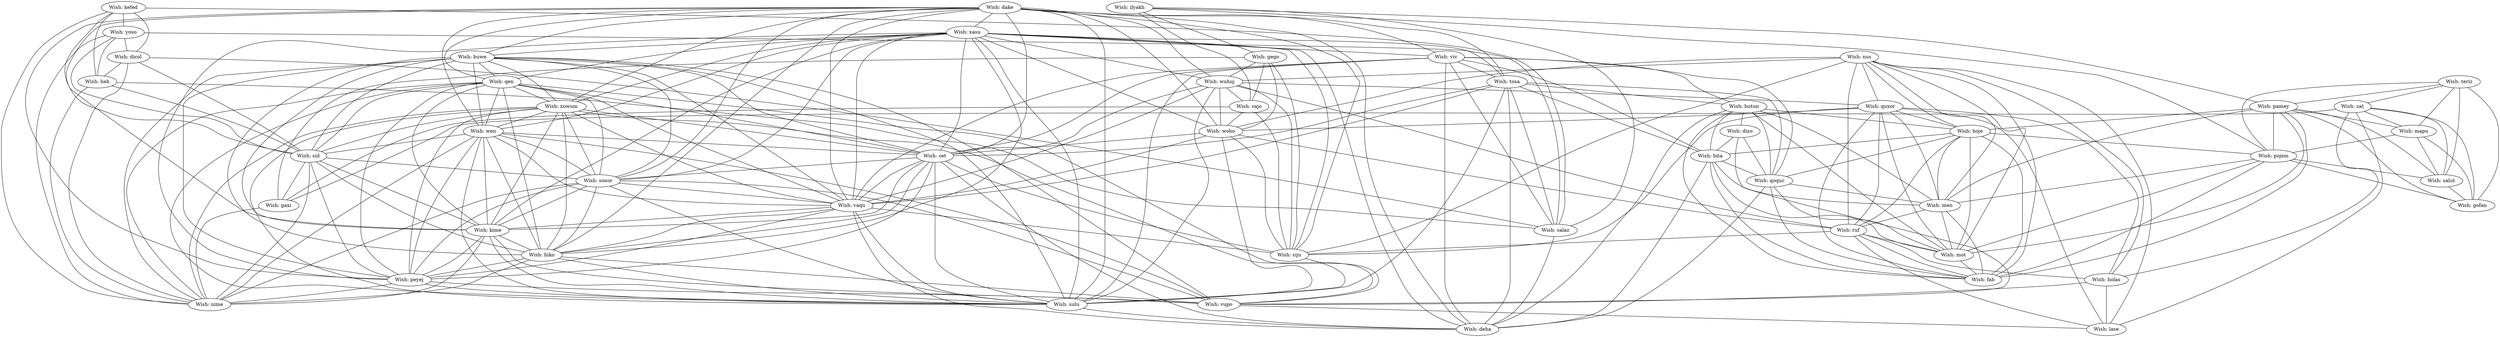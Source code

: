 strict graph  {
	"Wish: ilyakh" -- "Wish: pamey"	 [weight=0.666666666667];
	"Wish: ilyakh" -- "Wish: salaz"	 [weight=0.666666666667];
	"Wish: ilyakh" -- "Wish: gego"	 [weight=0.666666666667];
	"Wish: ilyakh" -- "Wish: pojem"	 [weight=0.666666666667];
	"Wish: ilyakh" -- "Wish: cajo"	 [weight=0.666666666667];
	"Wish: dake" -- "Wish: siju"	 [weight=0.666666666667];
	"Wish: dake" -- "Wish: hiko"	 [weight=0.666666666667];
	"Wish: dake" -- "Wish: wuhuj"	 [weight=0.666666666667];
	"Wish: dake" -- "Wish: sulu"	 [weight=1.0];
	"Wish: dake" -- "Wish: tosa"	 [weight=0.666666666667];
	"Wish: dake" -- "Wish: deha"	 [weight=0.666666666667];
	"Wish: dake" -- "Wish: wen"	 [weight=0.666666666667];
	"Wish: dake" -- "Wish: peyej"	 [weight=0.666666666667];
	"Wish: dake" -- "Wish: viv"	 [weight=0.666666666667];
	"Wish: dake" -- "Wish: woho"	 [weight=0.666666666667];
	"Wish: dake" -- "Wish: xowum"	 [weight=0.666666666667];
	"Wish: dake" -- "Wish: xasu"	 [weight=1.0];
	"Wish: dake" -- "Wish: cet"	 [weight=1.0];
	"Wish: dake" -- "Wish: soxor"	 [weight=0.666666666667];
	"Wish: dake" -- "Wish: qen"	 [weight=0.666666666667];
	"Wish: dake" -- "Wish: vaqu"	 [weight=1.0];
	"Wish: dake" -- "Wish: buwe"	 [weight=0.666666666667];
	"Wish: dake" -- "Wish: kime"	 [weight=0.666666666667];
	"Wish: xasu" -- "Wish: siju"	 [weight=0.666666666667];
	"Wish: xasu" -- "Wish: hiko"	 [weight=0.666666666667];
	"Wish: xasu" -- "Wish: wuhuj"	 [weight=0.666666666667];
	"Wish: xasu" -- "Wish: sulu"	 [weight=1.0];
	"Wish: xasu" -- "Wish: tosa"	 [weight=0.666666666667];
	"Wish: xasu" -- "Wish: deha"	 [weight=0.666666666667];
	"Wish: xasu" -- "Wish: wen"	 [weight=0.666666666667];
	"Wish: xasu" -- "Wish: peyej"	 [weight=0.666666666667];
	"Wish: xasu" -- "Wish: viv"	 [weight=0.666666666667];
	"Wish: xasu" -- "Wish: woho"	 [weight=0.666666666667];
	"Wish: xasu" -- "Wish: xowum"	 [weight=0.666666666667];
	"Wish: xasu" -- "Wish: cet"	 [weight=1.0];
	"Wish: xasu" -- "Wish: soxor"	 [weight=0.666666666667];
	"Wish: xasu" -- "Wish: qen"	 [weight=0.666666666667];
	"Wish: xasu" -- "Wish: vaqu"	 [weight=1.0];
	"Wish: xasu" -- "Wish: buwe"	 [weight=0.666666666667];
	"Wish: xasu" -- "Wish: kime"	 [weight=0.666666666667];
	"Wish: buwe" -- "Wish: hiko"	 [weight=1.0];
	"Wish: buwe" -- "Wish: peyej"	 [weight=1.0];
	"Wish: buwe" -- "Wish: sulu"	 [weight=0.666666666667];
	"Wish: buwe" -- "Wish: vupo"	 [weight=0.666666666667];
	"Wish: buwe" -- "Wish: nime"	 [weight=0.666666666667];
	"Wish: buwe" -- "Wish: wen"	 [weight=1.0];
	"Wish: buwe" -- "Wish: sid"	 [weight=0.666666666667];
	"Wish: buwe" -- "Wish: cet"	 [weight=0.666666666667];
	"Wish: buwe" -- "Wish: soxor"	 [weight=1.0];
	"Wish: buwe" -- "Wish: qen"	 [weight=1.0];
	"Wish: buwe" -- "Wish: vaqu"	 [weight=0.666666666667];
	"Wish: buwe" -- "Wish: xowum"	 [weight=1.0];
	"Wish: buwe" -- "Wish: kime"	 [weight=1.0];
	"Wish: nus" -- "Wish: siju"	 [weight=0.666666666667];
	"Wish: nus" -- "Wish: wuhuj"	 [weight=0.666666666667];
	"Wish: nus" -- "Wish: lase"	 [weight=0.666666666667];
	"Wish: nus" -- "Wish: quxor"	 [weight=1.0];
	"Wish: nus" -- "Wish: hoje"	 [weight=0.666666666667];
	"Wish: nus" -- "Wish: woho"	 [weight=0.666666666667];
	"Wish: nus" -- "Wish: men"	 [weight=0.666666666667];
	"Wish: nus" -- "Wish: ruf"	 [weight=1.0];
	"Wish: nus" -- "Wish: mot"	 [weight=0.666666666667];
	"Wish: nus" -- "Wish: holas"	 [weight=0.666666666667];
	"Wish: nus" -- "Wish: fab"	 [weight=0.666666666667];
	"Wish: qen" -- "Wish: hiko"	 [weight=1.0];
	"Wish: qen" -- "Wish: peyej"	 [weight=1.0];
	"Wish: qen" -- "Wish: sulu"	 [weight=0.666666666667];
	"Wish: qen" -- "Wish: vupo"	 [weight=0.666666666667];
	"Wish: qen" -- "Wish: nime"	 [weight=0.666666666667];
	"Wish: qen" -- "Wish: wen"	 [weight=1.0];
	"Wish: qen" -- "Wish: vaqu"	 [weight=0.666666666667];
	"Wish: qen" -- "Wish: sid"	 [weight=0.666666666667];
	"Wish: qen" -- "Wish: soxor"	 [weight=1.0];
	"Wish: qen" -- "Wish: cet"	 [weight=0.666666666667];
	"Wish: qen" -- "Wish: xowum"	 [weight=1.0];
	"Wish: qen" -- "Wish: kime"	 [weight=1.0];
	"Wish: kefed" -- "Wish: yoso"	 [weight=1.0];
	"Wish: kefed" -- "Wish: nime"	 [weight=0.666666666667];
	"Wish: kefed" -- "Wish: salaz"	 [weight=0.666666666667];
	"Wish: kefed" -- "Wish: dicol"	 [weight=1.0];
	"Wish: kefed" -- "Wish: heh"	 [weight=1.0];
	"Wish: kefed" -- "Wish: sid"	 [weight=0.666666666667];
	"Wish: xowum" -- "Wish: hiko"	 [weight=1.0];
	"Wish: xowum" -- "Wish: peyej"	 [weight=1.0];
	"Wish: xowum" -- "Wish: sulu"	 [weight=0.666666666667];
	"Wish: xowum" -- "Wish: vupo"	 [weight=0.666666666667];
	"Wish: xowum" -- "Wish: nime"	 [weight=0.666666666667];
	"Wish: xowum" -- "Wish: wen"	 [weight=1.0];
	"Wish: xowum" -- "Wish: vaqu"	 [weight=0.666666666667];
	"Wish: xowum" -- "Wish: sid"	 [weight=0.666666666667];
	"Wish: xowum" -- "Wish: soxor"	 [weight=1.0];
	"Wish: xowum" -- "Wish: cet"	 [weight=0.666666666667];
	"Wish: xowum" -- "Wish: kime"	 [weight=1.0];
	"Wish: viv" -- "Wish: sulu"	 [weight=0.666666666667];
	"Wish: viv" -- "Wish: tosa"	 [weight=1.0];
	"Wish: viv" -- "Wish: butun"	 [weight=0.666666666667];
	"Wish: viv" -- "Wish: salaz"	 [weight=0.666666666667];
	"Wish: viv" -- "Wish: deha"	 [weight=1.0];
	"Wish: viv" -- "Wish: bita"	 [weight=0.666666666667];
	"Wish: viv" -- "Wish: qoquc"	 [weight=0.666666666667];
	"Wish: viv" -- "Wish: cet"	 [weight=0.666666666667];
	"Wish: viv" -- "Wish: vaqu"	 [weight=0.666666666667];
	"Wish: gego" -- "Wish: siju"	 [weight=0.666666666667];
	"Wish: gego" -- "Wish: wuhuj"	 [weight=0.666666666667];
	"Wish: gego" -- "Wish: cajo"	 [weight=1.0];
	"Wish: gego" -- "Wish: gaxi"	 [weight=0.666666666667];
	"Wish: gego" -- "Wish: woho"	 [weight=0.666666666667];
	"Wish: yoso" -- "Wish: nime"	 [weight=0.666666666667];
	"Wish: yoso" -- "Wish: salaz"	 [weight=0.666666666667];
	"Wish: yoso" -- "Wish: dicol"	 [weight=1.0];
	"Wish: yoso" -- "Wish: heh"	 [weight=1.0];
	"Wish: yoso" -- "Wish: sid"	 [weight=0.666666666667];
	"Wish: teriz" -- "Wish: gofan"	 [weight=1.0];
	"Wish: teriz" -- "Wish: zat"	 [weight=0.666666666667];
	"Wish: teriz" -- "Wish: pamey"	 [weight=0.666666666667];
	"Wish: teriz" -- "Wish: mapu"	 [weight=1.0];
	"Wish: teriz" -- "Wish: pojem"	 [weight=0.666666666667];
	"Wish: teriz" -- "Wish: salut"	 [weight=1.0];
	"Wish: wuhuj" -- "Wish: siju"	 [weight=1.0];
	"Wish: wuhuj" -- "Wish: sulu"	 [weight=0.666666666667];
	"Wish: wuhuj" -- "Wish: quxor"	 [weight=0.666666666667];
	"Wish: wuhuj" -- "Wish: cajo"	 [weight=0.666666666667];
	"Wish: wuhuj" -- "Wish: woho"	 [weight=1.0];
	"Wish: wuhuj" -- "Wish: ruf"	 [weight=0.666666666667];
	"Wish: wuhuj" -- "Wish: cet"	 [weight=0.666666666667];
	"Wish: wuhuj" -- "Wish: vaqu"	 [weight=0.666666666667];
	"Wish: zat" -- "Wish: gofan"	 [weight=0.666666666667];
	"Wish: zat" -- "Wish: lase"	 [weight=0.666666666667];
	"Wish: zat" -- "Wish: mapu"	 [weight=0.666666666667];
	"Wish: zat" -- "Wish: gaxi"	 [weight=0.666666666667];
	"Wish: zat" -- "Wish: holas"	 [weight=0.666666666667];
	"Wish: zat" -- "Wish: salut"	 [weight=0.666666666667];
	"Wish: tosa" -- "Wish: sulu"	 [weight=0.666666666667];
	"Wish: tosa" -- "Wish: butun"	 [weight=0.666666666667];
	"Wish: tosa" -- "Wish: salaz"	 [weight=0.666666666667];
	"Wish: tosa" -- "Wish: deha"	 [weight=1.0];
	"Wish: tosa" -- "Wish: bita"	 [weight=0.666666666667];
	"Wish: tosa" -- "Wish: qoquc"	 [weight=0.666666666667];
	"Wish: tosa" -- "Wish: cet"	 [weight=0.666666666667];
	"Wish: tosa" -- "Wish: vaqu"	 [weight=0.666666666667];
	"Wish: butun" -- "Wish: diso"	 [weight=0.666666666667];
	"Wish: butun" -- "Wish: deha"	 [weight=0.666666666667];
	"Wish: butun" -- "Wish: hoje"	 [weight=0.666666666667];
	"Wish: butun" -- "Wish: bita"	 [weight=1.0];
	"Wish: butun" -- "Wish: qoquc"	 [weight=1.0];
	"Wish: butun" -- "Wish: men"	 [weight=0.666666666667];
	"Wish: butun" -- "Wish: mot"	 [weight=0.666666666667];
	"Wish: butun" -- "Wish: fab"	 [weight=0.666666666667];
	"Wish: diso" -- "Wish: vupo"	 [weight=0.666666666667];
	"Wish: diso" -- "Wish: bita"	 [weight=0.666666666667];
	"Wish: diso" -- "Wish: qoquc"	 [weight=0.666666666667];
	"Wish: pamey" -- "Wish: gofan"	 [weight=0.666666666667];
	"Wish: pamey" -- "Wish: hoje"	 [weight=0.666666666667];
	"Wish: pamey" -- "Wish: mapu"	 [weight=0.666666666667];
	"Wish: pamey" -- "Wish: pojem"	 [weight=1.0];
	"Wish: pamey" -- "Wish: men"	 [weight=0.666666666667];
	"Wish: pamey" -- "Wish: mot"	 [weight=0.666666666667];
	"Wish: pamey" -- "Wish: fab"	 [weight=0.666666666667];
	"Wish: pamey" -- "Wish: salut"	 [weight=0.666666666667];
	"Wish: quxor" -- "Wish: siju"	 [weight=0.666666666667];
	"Wish: quxor" -- "Wish: lase"	 [weight=0.666666666667];
	"Wish: quxor" -- "Wish: hoje"	 [weight=0.666666666667];
	"Wish: quxor" -- "Wish: woho"	 [weight=0.666666666667];
	"Wish: quxor" -- "Wish: men"	 [weight=0.666666666667];
	"Wish: quxor" -- "Wish: ruf"	 [weight=1.0];
	"Wish: quxor" -- "Wish: mot"	 [weight=0.666666666667];
	"Wish: quxor" -- "Wish: holas"	 [weight=0.666666666667];
	"Wish: quxor" -- "Wish: fab"	 [weight=0.666666666667];
	"Wish: dicol" -- "Wish: nime"	 [weight=0.666666666667];
	"Wish: dicol" -- "Wish: salaz"	 [weight=0.666666666667];
	"Wish: dicol" -- "Wish: heh"	 [weight=1.0];
	"Wish: dicol" -- "Wish: sid"	 [weight=0.666666666667];
	"Wish: hoje" -- "Wish: bita"	 [weight=0.666666666667];
	"Wish: hoje" -- "Wish: qoquc"	 [weight=0.666666666667];
	"Wish: hoje" -- "Wish: pojem"	 [weight=0.666666666667];
	"Wish: hoje" -- "Wish: men"	 [weight=1.0];
	"Wish: hoje" -- "Wish: ruf"	 [weight=0.666666666667];
	"Wish: hoje" -- "Wish: mot"	 [weight=1.0];
	"Wish: hoje" -- "Wish: fab"	 [weight=1.0];
	"Wish: wen" -- "Wish: hiko"	 [weight=1.0];
	"Wish: wen" -- "Wish: peyej"	 [weight=1.0];
	"Wish: wen" -- "Wish: sulu"	 [weight=0.666666666667];
	"Wish: wen" -- "Wish: vupo"	 [weight=0.666666666667];
	"Wish: wen" -- "Wish: nime"	 [weight=0.666666666667];
	"Wish: wen" -- "Wish: sid"	 [weight=0.666666666667];
	"Wish: wen" -- "Wish: cet"	 [weight=0.666666666667];
	"Wish: wen" -- "Wish: soxor"	 [weight=1.0];
	"Wish: wen" -- "Wish: vaqu"	 [weight=0.666666666667];
	"Wish: wen" -- "Wish: kime"	 [weight=1.0];
	"Wish: bita" -- "Wish: deha"	 [weight=0.666666666667];
	"Wish: bita" -- "Wish: qoquc"	 [weight=1.0];
	"Wish: bita" -- "Wish: men"	 [weight=0.666666666667];
	"Wish: bita" -- "Wish: mot"	 [weight=0.666666666667];
	"Wish: bita" -- "Wish: fab"	 [weight=0.666666666667];
	"Wish: qoquc" -- "Wish: deha"	 [weight=0.666666666667];
	"Wish: qoquc" -- "Wish: men"	 [weight=0.666666666667];
	"Wish: qoquc" -- "Wish: mot"	 [weight=0.666666666667];
	"Wish: qoquc" -- "Wish: fab"	 [weight=0.666666666667];
	"Wish: mapu" -- "Wish: gofan"	 [weight=1.0];
	"Wish: mapu" -- "Wish: pojem"	 [weight=0.666666666667];
	"Wish: mapu" -- "Wish: salut"	 [weight=1.0];
	"Wish: heh" -- "Wish: nime"	 [weight=0.666666666667];
	"Wish: heh" -- "Wish: salaz"	 [weight=0.666666666667];
	"Wish: heh" -- "Wish: sid"	 [weight=0.666666666667];
	"Wish: cajo" -- "Wish: siju"	 [weight=0.666666666667];
	"Wish: cajo" -- "Wish: gaxi"	 [weight=0.666666666667];
	"Wish: cajo" -- "Wish: woho"	 [weight=0.666666666667];
	"Wish: sid" -- "Wish: hiko"	 [weight=0.666666666667];
	"Wish: sid" -- "Wish: peyej"	 [weight=0.666666666667];
	"Wish: sid" -- "Wish: nime"	 [weight=1.0];
	"Wish: sid" -- "Wish: gaxi"	 [weight=0.666666666667];
	"Wish: sid" -- "Wish: soxor"	 [weight=0.666666666667];
	"Wish: sid" -- "Wish: kime"	 [weight=0.666666666667];
	"Wish: gaxi" -- "Wish: nime"	 [weight=0.666666666667];
	"Wish: pojem" -- "Wish: gofan"	 [weight=0.666666666667];
	"Wish: pojem" -- "Wish: men"	 [weight=0.666666666667];
	"Wish: pojem" -- "Wish: mot"	 [weight=0.666666666667];
	"Wish: pojem" -- "Wish: fab"	 [weight=0.666666666667];
	"Wish: pojem" -- "Wish: salut"	 [weight=0.666666666667];
	"Wish: woho" -- "Wish: siju"	 [weight=1.0];
	"Wish: woho" -- "Wish: sulu"	 [weight=0.666666666667];
	"Wish: woho" -- "Wish: ruf"	 [weight=0.666666666667];
	"Wish: woho" -- "Wish: cet"	 [weight=0.666666666667];
	"Wish: woho" -- "Wish: vaqu"	 [weight=0.666666666667];
	"Wish: men" -- "Wish: ruf"	 [weight=0.666666666667];
	"Wish: men" -- "Wish: mot"	 [weight=1.0];
	"Wish: men" -- "Wish: fab"	 [weight=1.0];
	"Wish: ruf" -- "Wish: siju"	 [weight=0.666666666667];
	"Wish: ruf" -- "Wish: lase"	 [weight=0.666666666667];
	"Wish: ruf" -- "Wish: mot"	 [weight=0.666666666667];
	"Wish: ruf" -- "Wish: holas"	 [weight=0.666666666667];
	"Wish: ruf" -- "Wish: fab"	 [weight=0.666666666667];
	"Wish: mot" -- "Wish: fab"	 [weight=1.0];
	"Wish: holas" -- "Wish: vupo"	 [weight=0.666666666667];
	"Wish: holas" -- "Wish: lase"	 [weight=1.0];
	"Wish: cet" -- "Wish: siju"	 [weight=0.666666666667];
	"Wish: cet" -- "Wish: hiko"	 [weight=0.666666666667];
	"Wish: cet" -- "Wish: sulu"	 [weight=1.0];
	"Wish: cet" -- "Wish: deha"	 [weight=0.666666666667];
	"Wish: cet" -- "Wish: peyej"	 [weight=0.666666666667];
	"Wish: cet" -- "Wish: soxor"	 [weight=0.666666666667];
	"Wish: cet" -- "Wish: vaqu"	 [weight=1.0];
	"Wish: cet" -- "Wish: kime"	 [weight=0.666666666667];
	"Wish: soxor" -- "Wish: hiko"	 [weight=1.0];
	"Wish: soxor" -- "Wish: peyej"	 [weight=1.0];
	"Wish: soxor" -- "Wish: sulu"	 [weight=0.666666666667];
	"Wish: soxor" -- "Wish: vupo"	 [weight=0.666666666667];
	"Wish: soxor" -- "Wish: nime"	 [weight=0.666666666667];
	"Wish: soxor" -- "Wish: vaqu"	 [weight=0.666666666667];
	"Wish: soxor" -- "Wish: kime"	 [weight=1.0];
	"Wish: vaqu" -- "Wish: siju"	 [weight=0.666666666667];
	"Wish: vaqu" -- "Wish: hiko"	 [weight=0.666666666667];
	"Wish: vaqu" -- "Wish: sulu"	 [weight=1.0];
	"Wish: vaqu" -- "Wish: deha"	 [weight=0.666666666667];
	"Wish: vaqu" -- "Wish: peyej"	 [weight=0.666666666667];
	"Wish: vaqu" -- "Wish: kime"	 [weight=0.666666666667];
	"Wish: salut" -- "Wish: gofan"	 [weight=1.0];
	"Wish: kime" -- "Wish: hiko"	 [weight=1.0];
	"Wish: kime" -- "Wish: peyej"	 [weight=1.0];
	"Wish: kime" -- "Wish: sulu"	 [weight=0.666666666667];
	"Wish: kime" -- "Wish: vupo"	 [weight=0.666666666667];
	"Wish: kime" -- "Wish: nime"	 [weight=0.666666666667];
	"Wish: siju" -- "Wish: sulu"	 [weight=0.666666666667];
	"Wish: hiko" -- "Wish: peyej"	 [weight=1.0];
	"Wish: hiko" -- "Wish: sulu"	 [weight=0.666666666667];
	"Wish: hiko" -- "Wish: vupo"	 [weight=0.666666666667];
	"Wish: hiko" -- "Wish: nime"	 [weight=0.666666666667];
	"Wish: peyej" -- "Wish: sulu"	 [weight=0.666666666667];
	"Wish: peyej" -- "Wish: vupo"	 [weight=0.666666666667];
	"Wish: peyej" -- "Wish: nime"	 [weight=0.666666666667];
	"Wish: sulu" -- "Wish: deha"	 [weight=0.666666666667];
	"Wish: vupo" -- "Wish: lase"	 [weight=0.666666666667];
	"Wish: salaz" -- "Wish: deha"	 [weight=0.666666666667];
}
